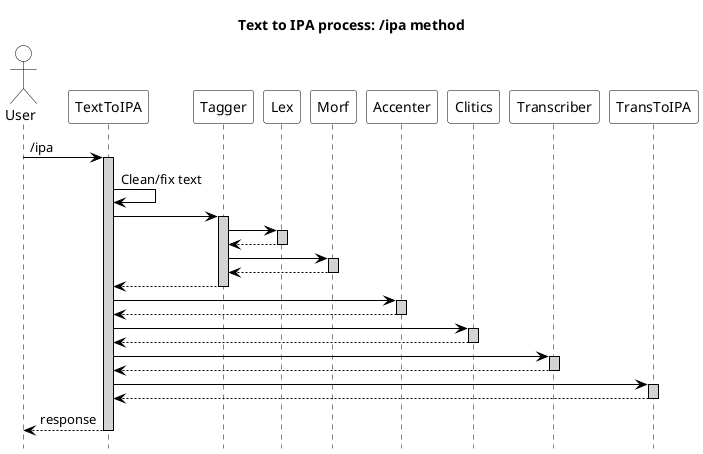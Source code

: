 @startuml TextToIPA

skinparam sequence {
ParticipantBorderColor Black
ActorBorderColor Black

ParticipantBackgroundColor White
ActorBackgroundColor White

ArrowColor black
LifeLineBorderColor black
LifeLineBackgroundColor lightgray

BoxBorderColor black
}
skinparam databaseBackgroundColor White
skinparam dataBaseBorderColor Blue

hide footbox
title Text to IPA process: /ipa method

' skinparam handwritten true

actor User
participant "TextToIPA" as srv
participant "Tagger" as tagger
participant "Lex" as lex
participant "Morf" as morf
participant "Accenter" as accenter
participant "Clitics" as clitics
participant "Transcriber" as transcriber
participant "TransToIPA" as toIPA

User -> srv: /ipa
activate srv

srv -> srv: Clean/fix text

srv -> tagger: 
activate tagger

tagger -> lex: 
activate lex
lex --> tagger:
deactivate lex

tagger -> morf: 
activate morf
morf --> tagger:
deactivate morf

tagger --> srv:
deactivate tagger

srv -> accenter: 
activate accenter
accenter --> srv:
deactivate accenter

srv -> clitics: 
activate clitics
clitics --> srv:
deactivate clitics

srv -> transcriber: 
activate transcriber
transcriber --> srv:
deactivate transcriber

srv -> toIPA: 
activate toIPA
toIPA --> srv:
deactivate toIPA

srv --> User: response
deactivate srv

@enduml